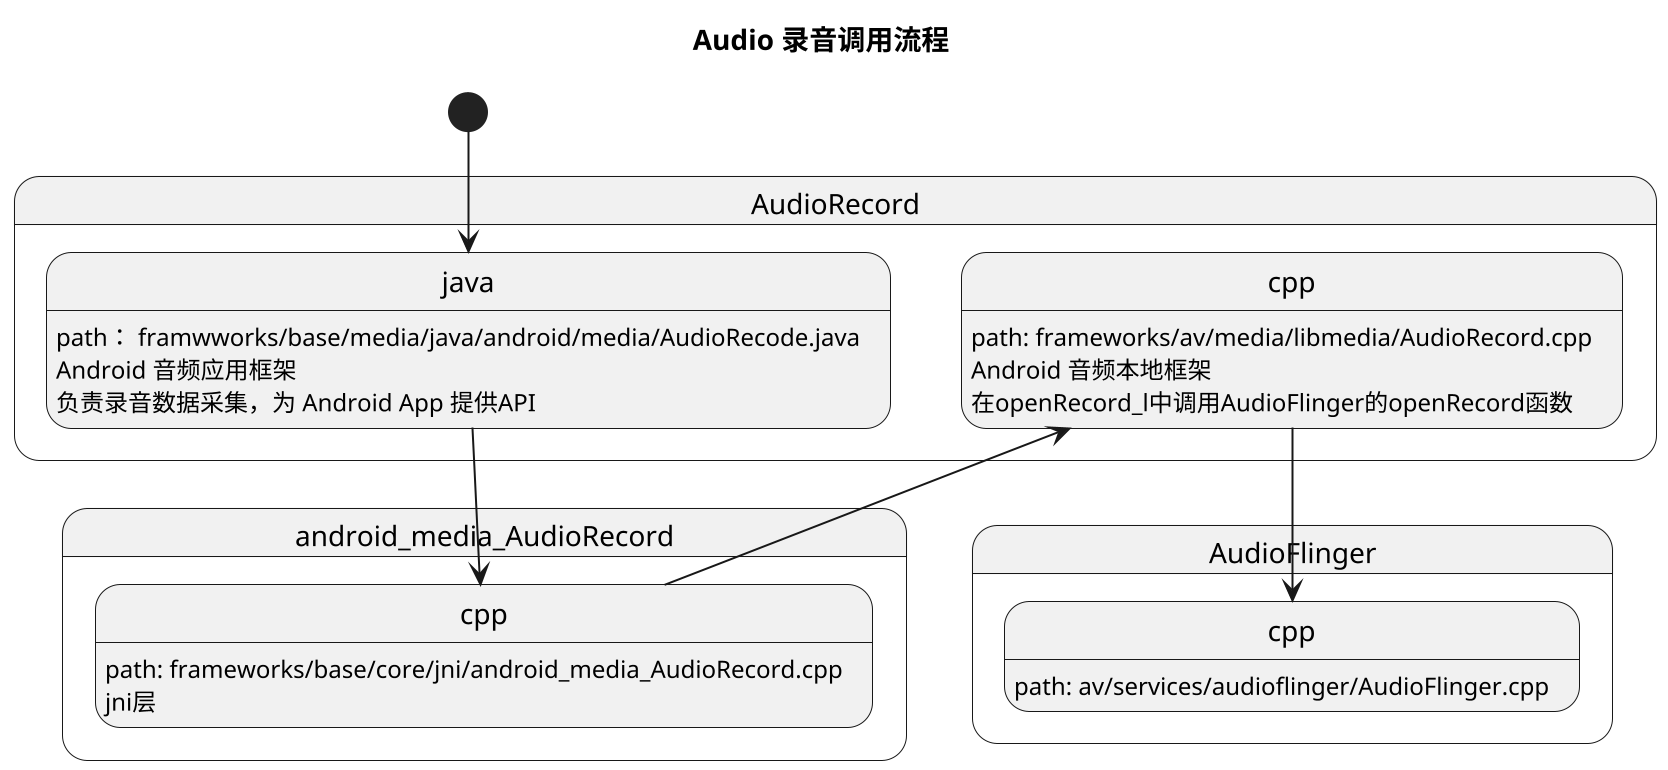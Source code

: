 @startuml

hide empty description
skinparam monochrome true
scale 2
title Audio 录音调用流程

[*] --> AudioRecord.java
AudioRecord.java : path： framwworks/base/media/java/android/media/AudioRecode.java
AudioRecord.java : Android 音频应用框架
AudioRecord.java : 负责录音数据采集，为 Android App 提供API

AudioRecord.java --> android_media_AudioRecord.cpp
android_media_AudioRecord.cpp : path: frameworks/base/core/jni/android_media_AudioRecord.cpp
android_media_AudioRecord.cpp : jni层

android_media_AudioRecord.cpp --> AudioRecord.cpp
AudioRecord.cpp : path: frameworks/av/media/libmedia/AudioRecord.cpp
AudioRecord.cpp : Android 音频本地框架
AudioRecord.cpp : 在openRecord_l中调用AudioFlinger的openRecord函数

AudioRecord.cpp --> AudioFlinger.cpp
AudioFlinger.cpp : path: av/services/audioflinger/AudioFlinger.cpp


@enduml
